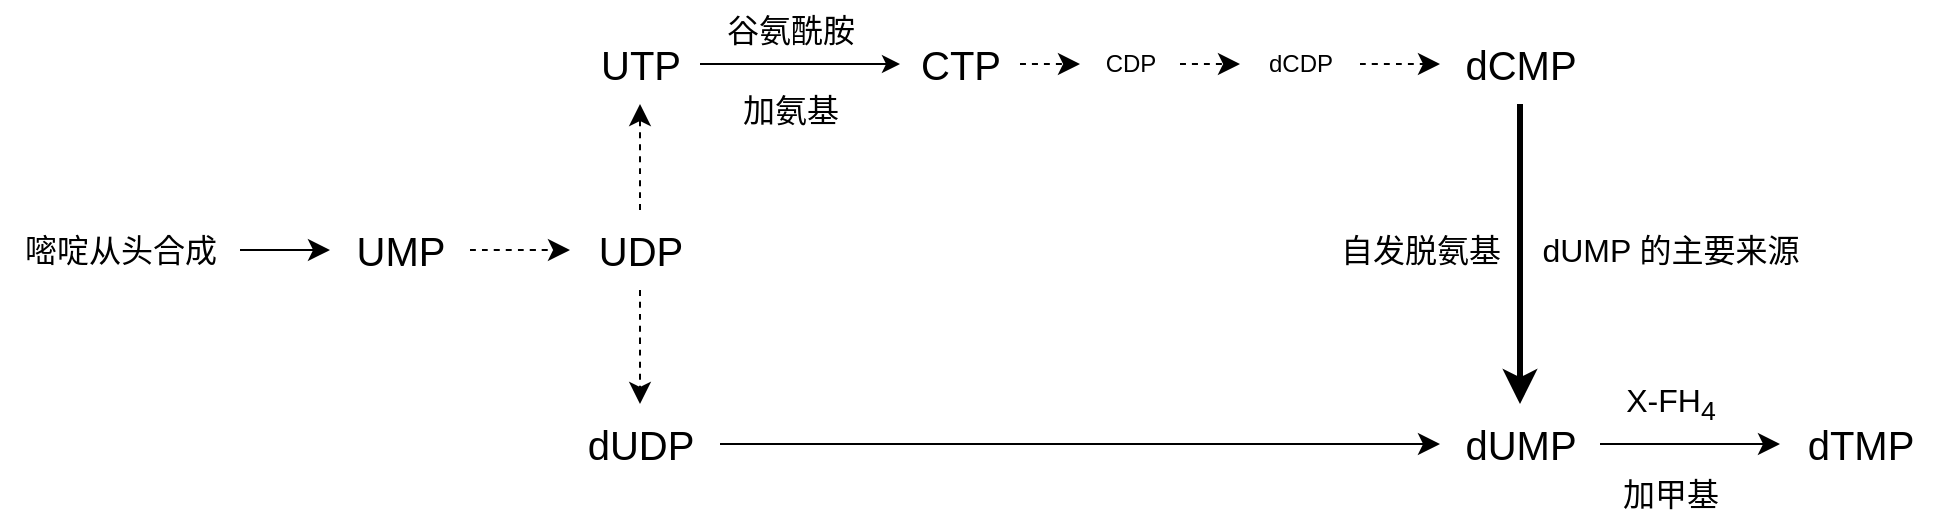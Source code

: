 <mxfile version="21.8.2" type="device">
  <diagram name="第 1 页" id="GsJs5P2JUwCovrq6-IVo">
    <mxGraphModel dx="1532" dy="1132" grid="1" gridSize="10" guides="1" tooltips="1" connect="1" arrows="1" fold="1" page="0" pageScale="1" pageWidth="827" pageHeight="1169" math="0" shadow="0">
      <root>
        <mxCell id="0" />
        <mxCell id="1" parent="0" />
        <mxCell id="n98RuirjIWRG1HX-NJSu-5" value="" style="edgeStyle=none;curved=1;rounded=0;orthogonalLoop=1;jettySize=auto;html=1;fontSize=20;startSize=8;endSize=8;dashed=1;" parent="1" source="n98RuirjIWRG1HX-NJSu-1" target="n98RuirjIWRG1HX-NJSu-4" edge="1">
          <mxGeometry relative="1" as="geometry" />
        </mxCell>
        <mxCell id="n98RuirjIWRG1HX-NJSu-1" value="UMP" style="text;html=1;align=center;verticalAlign=middle;resizable=0;points=[];autosize=1;strokeColor=none;fillColor=none;fontSize=20;" parent="1" vertex="1">
          <mxGeometry x="95" y="23" width="70" height="40" as="geometry" />
        </mxCell>
        <mxCell id="n98RuirjIWRG1HX-NJSu-3" style="edgeStyle=none;curved=1;rounded=0;orthogonalLoop=1;jettySize=auto;html=1;fontSize=20;startSize=8;endSize=8;" parent="1" source="n98RuirjIWRG1HX-NJSu-2" target="n98RuirjIWRG1HX-NJSu-1" edge="1">
          <mxGeometry relative="1" as="geometry" />
        </mxCell>
        <mxCell id="n98RuirjIWRG1HX-NJSu-2" value="嘧啶从头合成" style="text;html=1;align=center;verticalAlign=middle;resizable=0;points=[];autosize=1;strokeColor=none;fillColor=none;fontSize=16;" parent="1" vertex="1">
          <mxGeometry x="-70" y="28" width="120" height="30" as="geometry" />
        </mxCell>
        <mxCell id="n98RuirjIWRG1HX-NJSu-7" value="" style="edgeStyle=none;curved=1;rounded=0;orthogonalLoop=1;jettySize=auto;html=1;fontSize=20;startSize=8;endSize=8;dashed=1;" parent="1" source="n98RuirjIWRG1HX-NJSu-4" target="n98RuirjIWRG1HX-NJSu-6" edge="1">
          <mxGeometry relative="1" as="geometry" />
        </mxCell>
        <mxCell id="n98RuirjIWRG1HX-NJSu-9" value="" style="edgeStyle=none;curved=1;rounded=0;orthogonalLoop=1;jettySize=auto;html=1;fontSize=20;startSize=8;endSize=8;dashed=1;" parent="1" source="n98RuirjIWRG1HX-NJSu-4" target="n98RuirjIWRG1HX-NJSu-8" edge="1">
          <mxGeometry relative="1" as="geometry" />
        </mxCell>
        <mxCell id="n98RuirjIWRG1HX-NJSu-4" value="UDP" style="text;html=1;align=center;verticalAlign=middle;resizable=0;points=[];autosize=1;strokeColor=none;fillColor=none;fontSize=20;" parent="1" vertex="1">
          <mxGeometry x="215" y="23" width="70" height="40" as="geometry" />
        </mxCell>
        <mxCell id="n98RuirjIWRG1HX-NJSu-23" value="" style="edgeStyle=none;curved=1;rounded=0;orthogonalLoop=1;jettySize=auto;html=1;fontSize=20;" parent="1" source="n98RuirjIWRG1HX-NJSu-6" target="n98RuirjIWRG1HX-NJSu-22" edge="1">
          <mxGeometry relative="1" as="geometry" />
        </mxCell>
        <mxCell id="n98RuirjIWRG1HX-NJSu-6" value="UTP" style="text;html=1;align=center;verticalAlign=middle;resizable=0;points=[];autosize=1;strokeColor=none;fillColor=none;fontSize=20;" parent="1" vertex="1">
          <mxGeometry x="220" y="-70" width="60" height="40" as="geometry" />
        </mxCell>
        <mxCell id="n98RuirjIWRG1HX-NJSu-11" value="" style="edgeStyle=none;curved=1;rounded=0;orthogonalLoop=1;jettySize=auto;html=1;fontSize=20;startSize=8;endSize=8;" parent="1" source="n98RuirjIWRG1HX-NJSu-8" target="n98RuirjIWRG1HX-NJSu-10" edge="1">
          <mxGeometry relative="1" as="geometry" />
        </mxCell>
        <mxCell id="n98RuirjIWRG1HX-NJSu-8" value="dUDP" style="text;html=1;align=center;verticalAlign=middle;resizable=0;points=[];autosize=1;strokeColor=none;fillColor=none;fontSize=20;" parent="1" vertex="1">
          <mxGeometry x="210" y="120" width="80" height="40" as="geometry" />
        </mxCell>
        <mxCell id="n98RuirjIWRG1HX-NJSu-13" value="" style="edgeStyle=none;curved=1;rounded=0;orthogonalLoop=1;jettySize=auto;html=1;fontSize=20;startSize=8;endSize=8;" parent="1" source="n98RuirjIWRG1HX-NJSu-10" target="n98RuirjIWRG1HX-NJSu-12" edge="1">
          <mxGeometry relative="1" as="geometry" />
        </mxCell>
        <mxCell id="n98RuirjIWRG1HX-NJSu-10" value="dUMP" style="text;html=1;align=center;verticalAlign=middle;resizable=0;points=[];autosize=1;strokeColor=none;fillColor=none;fontSize=20;" parent="1" vertex="1">
          <mxGeometry x="650" y="120" width="80" height="40" as="geometry" />
        </mxCell>
        <mxCell id="n98RuirjIWRG1HX-NJSu-12" value="dTMP" style="text;html=1;align=center;verticalAlign=middle;resizable=0;points=[];autosize=1;strokeColor=none;fillColor=none;fontSize=20;" parent="1" vertex="1">
          <mxGeometry x="820" y="120" width="80" height="40" as="geometry" />
        </mxCell>
        <mxCell id="n98RuirjIWRG1HX-NJSu-25" value="" style="edgeStyle=none;curved=1;rounded=0;orthogonalLoop=1;jettySize=auto;html=1;fontSize=20;startSize=8;endSize=8;dashed=1;" parent="1" source="n98RuirjIWRG1HX-NJSu-22" target="n98RuirjIWRG1HX-NJSu-24" edge="1">
          <mxGeometry relative="1" as="geometry" />
        </mxCell>
        <mxCell id="n98RuirjIWRG1HX-NJSu-22" value="CTP" style="text;html=1;align=center;verticalAlign=middle;resizable=0;points=[];autosize=1;strokeColor=none;fillColor=none;fontSize=20;" parent="1" vertex="1">
          <mxGeometry x="380" y="-70" width="60" height="40" as="geometry" />
        </mxCell>
        <mxCell id="n98RuirjIWRG1HX-NJSu-27" value="" style="edgeStyle=none;curved=1;rounded=0;orthogonalLoop=1;jettySize=auto;html=1;fontSize=20;startSize=8;endSize=8;dashed=1;" parent="1" source="n98RuirjIWRG1HX-NJSu-24" target="n98RuirjIWRG1HX-NJSu-26" edge="1">
          <mxGeometry relative="1" as="geometry" />
        </mxCell>
        <mxCell id="n98RuirjIWRG1HX-NJSu-24" value="CDP" style="text;html=1;align=center;verticalAlign=middle;resizable=0;points=[];autosize=1;strokeColor=none;fillColor=none;fontSize=12;" parent="1" vertex="1">
          <mxGeometry x="470" y="-65" width="50" height="30" as="geometry" />
        </mxCell>
        <mxCell id="n98RuirjIWRG1HX-NJSu-29" value="" style="edgeStyle=none;curved=1;rounded=0;orthogonalLoop=1;jettySize=auto;html=1;fontSize=20;startSize=8;endSize=8;dashed=1;" parent="1" source="n98RuirjIWRG1HX-NJSu-26" target="n98RuirjIWRG1HX-NJSu-28" edge="1">
          <mxGeometry relative="1" as="geometry" />
        </mxCell>
        <mxCell id="n98RuirjIWRG1HX-NJSu-26" value="dCDP" style="text;html=1;align=center;verticalAlign=middle;resizable=0;points=[];autosize=1;strokeColor=none;fillColor=none;fontSize=12;" parent="1" vertex="1">
          <mxGeometry x="550" y="-65" width="60" height="30" as="geometry" />
        </mxCell>
        <mxCell id="PPlInyoduFGbSyPAJcAR-1" style="edgeStyle=none;curved=1;rounded=0;orthogonalLoop=1;jettySize=auto;html=1;fontSize=12;startSize=8;endSize=8;strokeWidth=3;" edge="1" parent="1" source="n98RuirjIWRG1HX-NJSu-28" target="n98RuirjIWRG1HX-NJSu-10">
          <mxGeometry relative="1" as="geometry" />
        </mxCell>
        <mxCell id="n98RuirjIWRG1HX-NJSu-28" value="dCMP" style="text;html=1;align=center;verticalAlign=middle;resizable=0;points=[];autosize=1;strokeColor=none;fillColor=none;fontSize=20;" parent="1" vertex="1">
          <mxGeometry x="650" y="-70" width="80" height="40" as="geometry" />
        </mxCell>
        <mxCell id="n98RuirjIWRG1HX-NJSu-31" value="谷氨酰胺" style="text;html=1;align=center;verticalAlign=middle;resizable=0;points=[];autosize=1;strokeColor=none;fillColor=none;fontSize=16;" parent="1" vertex="1">
          <mxGeometry x="280" y="-82" width="90" height="30" as="geometry" />
        </mxCell>
        <mxCell id="n98RuirjIWRG1HX-NJSu-32" value="加氨基" style="text;html=1;align=center;verticalAlign=middle;resizable=0;points=[];autosize=1;strokeColor=none;fillColor=none;fontSize=16;" parent="1" vertex="1">
          <mxGeometry x="290" y="-42" width="70" height="30" as="geometry" />
        </mxCell>
        <mxCell id="n98RuirjIWRG1HX-NJSu-33" value="加甲基" style="text;html=1;align=center;verticalAlign=middle;resizable=0;points=[];autosize=1;strokeColor=none;fillColor=none;fontSize=16;" parent="1" vertex="1">
          <mxGeometry x="730" y="150" width="70" height="30" as="geometry" />
        </mxCell>
        <mxCell id="n98RuirjIWRG1HX-NJSu-34" value="X-FH&lt;sub&gt;4&lt;/sub&gt;" style="text;html=1;align=center;verticalAlign=middle;resizable=0;points=[];autosize=1;strokeColor=none;fillColor=none;fontSize=16;" parent="1" vertex="1">
          <mxGeometry x="730" y="100" width="70" height="40" as="geometry" />
        </mxCell>
        <mxCell id="n98RuirjIWRG1HX-NJSu-35" value="dUMP 的主要来源" style="text;html=1;align=center;verticalAlign=middle;resizable=0;points=[];autosize=1;strokeColor=none;fillColor=none;fontSize=16;" parent="1" vertex="1">
          <mxGeometry x="690" y="28" width="150" height="30" as="geometry" />
        </mxCell>
        <mxCell id="n98RuirjIWRG1HX-NJSu-36" value="自发脱氨基" style="text;html=1;align=center;verticalAlign=middle;resizable=0;points=[];autosize=1;strokeColor=none;fillColor=none;fontSize=16;horizontal=1;" parent="1" vertex="1">
          <mxGeometry x="590" y="28" width="100" height="30" as="geometry" />
        </mxCell>
      </root>
    </mxGraphModel>
  </diagram>
</mxfile>
